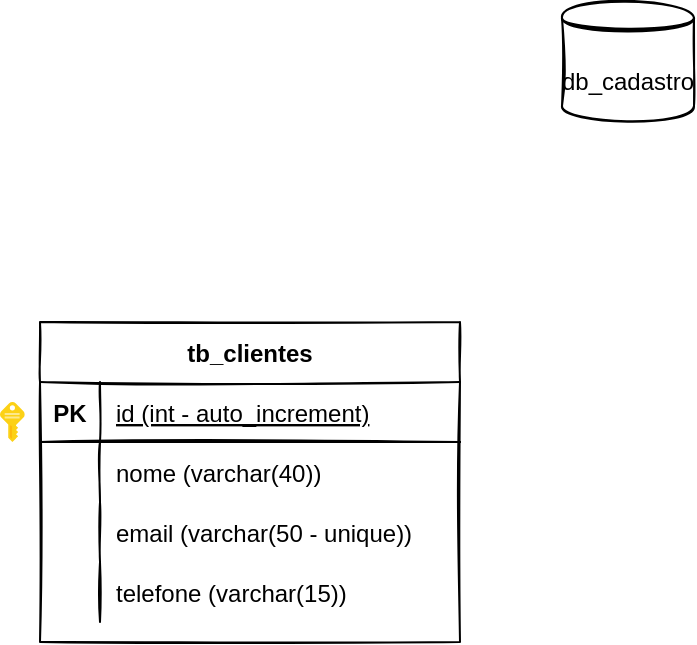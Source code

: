 <mxfile version="17.1.4" type="github">
  <diagram id="ystq-TzeyaV19WUk0Caa" name="Page-1">
    <mxGraphModel dx="868" dy="482" grid="1" gridSize="10" guides="1" tooltips="1" connect="1" arrows="1" fold="1" page="1" pageScale="1" pageWidth="827" pageHeight="1169" math="0" shadow="0">
      <root>
        <mxCell id="0" />
        <mxCell id="1" parent="0" />
        <mxCell id="G43OWz6By-q8pKGwPt1V-1" value="tb_clientes" style="shape=table;startSize=30;container=1;collapsible=1;childLayout=tableLayout;fixedRows=1;rowLines=0;fontStyle=1;align=center;resizeLast=1;sketch=1;" parent="1" vertex="1">
          <mxGeometry x="120" y="200" width="210" height="160" as="geometry" />
        </mxCell>
        <mxCell id="G43OWz6By-q8pKGwPt1V-2" value="" style="shape=tableRow;horizontal=0;startSize=0;swimlaneHead=0;swimlaneBody=0;fillColor=none;collapsible=0;dropTarget=0;points=[[0,0.5],[1,0.5]];portConstraint=eastwest;top=0;left=0;right=0;bottom=1;sketch=1;" parent="G43OWz6By-q8pKGwPt1V-1" vertex="1">
          <mxGeometry y="30" width="210" height="30" as="geometry" />
        </mxCell>
        <mxCell id="G43OWz6By-q8pKGwPt1V-3" value="PK" style="shape=partialRectangle;connectable=0;fillColor=none;top=0;left=0;bottom=0;right=0;fontStyle=1;overflow=hidden;sketch=1;" parent="G43OWz6By-q8pKGwPt1V-2" vertex="1">
          <mxGeometry width="30" height="30" as="geometry">
            <mxRectangle width="30" height="30" as="alternateBounds" />
          </mxGeometry>
        </mxCell>
        <mxCell id="G43OWz6By-q8pKGwPt1V-4" value="id (int - auto_increment)" style="shape=partialRectangle;connectable=0;fillColor=none;top=0;left=0;bottom=0;right=0;align=left;spacingLeft=6;fontStyle=4;overflow=hidden;sketch=1;" parent="G43OWz6By-q8pKGwPt1V-2" vertex="1">
          <mxGeometry x="30" width="180" height="30" as="geometry">
            <mxRectangle width="180" height="30" as="alternateBounds" />
          </mxGeometry>
        </mxCell>
        <mxCell id="G43OWz6By-q8pKGwPt1V-5" value="" style="shape=tableRow;horizontal=0;startSize=0;swimlaneHead=0;swimlaneBody=0;fillColor=none;collapsible=0;dropTarget=0;points=[[0,0.5],[1,0.5]];portConstraint=eastwest;top=0;left=0;right=0;bottom=0;sketch=1;" parent="G43OWz6By-q8pKGwPt1V-1" vertex="1">
          <mxGeometry y="60" width="210" height="30" as="geometry" />
        </mxCell>
        <mxCell id="G43OWz6By-q8pKGwPt1V-6" value="" style="shape=partialRectangle;connectable=0;fillColor=none;top=0;left=0;bottom=0;right=0;editable=1;overflow=hidden;sketch=1;" parent="G43OWz6By-q8pKGwPt1V-5" vertex="1">
          <mxGeometry width="30" height="30" as="geometry">
            <mxRectangle width="30" height="30" as="alternateBounds" />
          </mxGeometry>
        </mxCell>
        <mxCell id="G43OWz6By-q8pKGwPt1V-7" value="nome (varchar(40))" style="shape=partialRectangle;connectable=0;fillColor=none;top=0;left=0;bottom=0;right=0;align=left;spacingLeft=6;overflow=hidden;sketch=1;" parent="G43OWz6By-q8pKGwPt1V-5" vertex="1">
          <mxGeometry x="30" width="180" height="30" as="geometry">
            <mxRectangle width="180" height="30" as="alternateBounds" />
          </mxGeometry>
        </mxCell>
        <mxCell id="G43OWz6By-q8pKGwPt1V-8" value="" style="shape=tableRow;horizontal=0;startSize=0;swimlaneHead=0;swimlaneBody=0;fillColor=none;collapsible=0;dropTarget=0;points=[[0,0.5],[1,0.5]];portConstraint=eastwest;top=0;left=0;right=0;bottom=0;sketch=1;" parent="G43OWz6By-q8pKGwPt1V-1" vertex="1">
          <mxGeometry y="90" width="210" height="30" as="geometry" />
        </mxCell>
        <mxCell id="G43OWz6By-q8pKGwPt1V-9" value="" style="shape=partialRectangle;connectable=0;fillColor=none;top=0;left=0;bottom=0;right=0;editable=1;overflow=hidden;sketch=1;" parent="G43OWz6By-q8pKGwPt1V-8" vertex="1">
          <mxGeometry width="30" height="30" as="geometry">
            <mxRectangle width="30" height="30" as="alternateBounds" />
          </mxGeometry>
        </mxCell>
        <mxCell id="G43OWz6By-q8pKGwPt1V-10" value="email (varchar(50 - unique))" style="shape=partialRectangle;connectable=0;fillColor=none;top=0;left=0;bottom=0;right=0;align=left;spacingLeft=6;overflow=hidden;sketch=1;" parent="G43OWz6By-q8pKGwPt1V-8" vertex="1">
          <mxGeometry x="30" width="180" height="30" as="geometry">
            <mxRectangle width="180" height="30" as="alternateBounds" />
          </mxGeometry>
        </mxCell>
        <mxCell id="G43OWz6By-q8pKGwPt1V-11" value="" style="shape=tableRow;horizontal=0;startSize=0;swimlaneHead=0;swimlaneBody=0;fillColor=none;collapsible=0;dropTarget=0;points=[[0,0.5],[1,0.5]];portConstraint=eastwest;top=0;left=0;right=0;bottom=0;sketch=1;" parent="G43OWz6By-q8pKGwPt1V-1" vertex="1">
          <mxGeometry y="120" width="210" height="30" as="geometry" />
        </mxCell>
        <mxCell id="G43OWz6By-q8pKGwPt1V-12" value="" style="shape=partialRectangle;connectable=0;fillColor=none;top=0;left=0;bottom=0;right=0;editable=1;overflow=hidden;sketch=1;" parent="G43OWz6By-q8pKGwPt1V-11" vertex="1">
          <mxGeometry width="30" height="30" as="geometry">
            <mxRectangle width="30" height="30" as="alternateBounds" />
          </mxGeometry>
        </mxCell>
        <mxCell id="G43OWz6By-q8pKGwPt1V-13" value="telefone (varchar(15))" style="shape=partialRectangle;connectable=0;fillColor=none;top=0;left=0;bottom=0;right=0;align=left;spacingLeft=6;overflow=hidden;sketch=1;" parent="G43OWz6By-q8pKGwPt1V-11" vertex="1">
          <mxGeometry x="30" width="180" height="30" as="geometry">
            <mxRectangle width="180" height="30" as="alternateBounds" />
          </mxGeometry>
        </mxCell>
        <mxCell id="G43OWz6By-q8pKGwPt1V-15" value="db_cadastro" style="shape=datastore;whiteSpace=wrap;html=1;sketch=1;" parent="1" vertex="1">
          <mxGeometry x="381" y="40" width="66" height="60" as="geometry" />
        </mxCell>
        <mxCell id="ihvO251E2q1RdLdbFgXz-5" value="" style="sketch=0;aspect=fixed;html=1;points=[];align=center;image;fontSize=12;image=img/lib/mscae/Key.svg;" vertex="1" parent="1">
          <mxGeometry x="100" y="240" width="12.4" height="20" as="geometry" />
        </mxCell>
      </root>
    </mxGraphModel>
  </diagram>
</mxfile>
